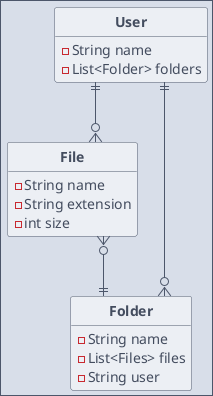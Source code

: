 @startuml

'''''''''''''
'  Styling  '
'''''''''''''

' Colors definition ==============================================
' Nord color palette https://www.nordtheme.com/docs/colors-and-palettes
' Polar Night
!$night0  = "#2E3440"
!$night1  = "#3B4252"
!$night2  = "#434C5E"
!$night3  = "#4C566A"
' Snow Storm
!$snow0   = "#D8DEE9"
!$snow1   = "#E5E9F0"
!$snow2   = "#ECEFF4"
' Frost
!$frost0  = "#8FBCBB"
!$frost1  = "#88C0D0"
!$frost2  = "#81A1C1"
!$frost3  = "#5E81AC"
' Aurora
!$aurora0 = "#BF616A"
!$aurora1 = "#D08770"
!$aurora2 = "#EBCB8B"
!$aurora3 = "#A3BE8C"
!$aurora4 = "#B48EAD"

' Theme configuration ===========================================
!if (%not(%variable_exists("$font")))
!$font = "Helvetica"
!endif

' Global skinparams =========================================
skinparam BackgroundColor $snow0
skinparam Shadowing false
skinparam lineType ortho
hide empty members
hide circle

skinparam Default {
  FontName $font
  FontColor $night1
}

skinparam Diagram {
  BorderColor $night3
}

skinparam Arrow {
  Color $night3
  FontColor $night3
  FontStyle Italic
}

skinparam Package {
  FontColor $aurora4
  BackgroundColor $snow1
  BorderColor $frost2
}

' Usecase ===============================================
skinparam Usecase {
  BackgroundColor $snow2
  BorderColor $night3
  FontColor $frost2
}

skinparam Actor {
  BackgroundColor $aurora3
  BorderColor $night3
  FontColor $aurora3
}

' Class ===============================================
skinparam CircledCharacter {
  FontName $font
  FontColor $night0
  FontSize 12
  Radius 8
}

skinparam Class {
  BackgroundColor $snow2
  BorderColor $night3
  FontColor $frost3
  FontStyle Bold
  hide circle

  Attribute {
    FontColor $night2
    ' IconSize 0
  }
}

' Activity ===========================================
skinparam Activity {
  BackgroundColor $night2
  FontColor $frost1
  BorderColor $night3
  BarColor $aurora2
  EndColor $aurora0
  StartColor $aurora3

  Diamond {
    BackgroundColor $aurora4
    BorderColor $night3
    FontColor $aurora4
  }
}

hide circle
hide empty members
skinparam linetype ortho

entity "User" as user {
  - String name
  - List<Folder> folders
}

entity "File" as file {
  - String name
  - String extension
  - int size
}

entity "Folder" as folder {
  - String name
  - List<Files> files
  - String user
}

user ||--o{ file
user ||--o{ folder
file }o--|| folder
@enduml

  
